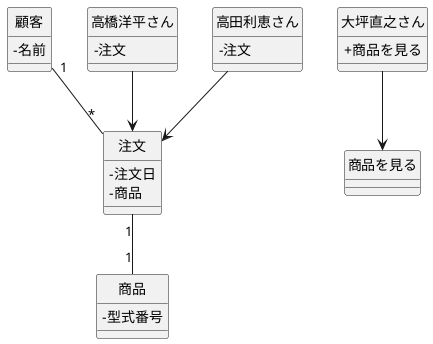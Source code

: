 @startuml 演習3-7
skinparam classAttributeIconSize 0
class 顧客 {
  - 名前
}

class 注文 {
  - 注文日
  - 商品
}

class 商品 {
  - 型式番号
}

class 高橋洋平さん {
  - 注文
}

class 高田利恵さん {
  - 注文
}

class 大坪直之さん {
  + 商品を見る
}

顧客 "1" -- "*" 注文
注文 "1" -- "1" 商品
高橋洋平さん --> 注文
高田利恵さん --> 注文
大坪直之さん --> 商品を見る

hide circle
@enduml
